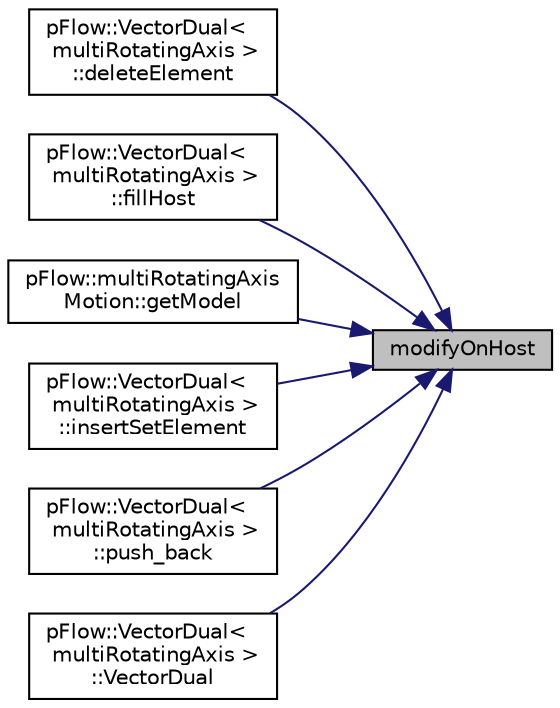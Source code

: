 digraph "modifyOnHost"
{
 // LATEX_PDF_SIZE
  edge [fontname="Helvetica",fontsize="10",labelfontname="Helvetica",labelfontsize="10"];
  node [fontname="Helvetica",fontsize="10",shape=record];
  rankdir="RL";
  Node1 [label="modifyOnHost",height=0.2,width=0.4,color="black", fillcolor="grey75", style="filled", fontcolor="black",tooltip=" "];
  Node1 -> Node2 [dir="back",color="midnightblue",fontsize="10",style="solid",fontname="Helvetica"];
  Node2 [label="pFlow::VectorDual\<\l multiRotatingAxis \>\l::deleteElement",height=0.2,width=0.4,color="black", fillcolor="white", style="filled",URL="$classpFlow_1_1VectorDual.html#ae3f21fcefd35e2538e7da6e933c8baeb",tooltip=" "];
  Node1 -> Node3 [dir="back",color="midnightblue",fontsize="10",style="solid",fontname="Helvetica"];
  Node3 [label="pFlow::VectorDual\<\l multiRotatingAxis \>\l::fillHost",height=0.2,width=0.4,color="black", fillcolor="white", style="filled",URL="$classpFlow_1_1VectorDual.html#ac8517ccc8a98e9d29639d48b538c8326",tooltip=" "];
  Node1 -> Node4 [dir="back",color="midnightblue",fontsize="10",style="solid",fontname="Helvetica"];
  Node4 [label="pFlow::multiRotatingAxis\lMotion::getModel",height=0.2,width=0.4,color="black", fillcolor="white", style="filled",URL="$classpFlow_1_1multiRotatingAxisMotion.html#ad154666086a654ab29cbb515fec9bf4e",tooltip="Retrun motion model at time t."];
  Node1 -> Node5 [dir="back",color="midnightblue",fontsize="10",style="solid",fontname="Helvetica"];
  Node5 [label="pFlow::VectorDual\<\l multiRotatingAxis \>\l::insertSetElement",height=0.2,width=0.4,color="black", fillcolor="white", style="filled",URL="$classpFlow_1_1VectorDual.html#a34bb429dcb71153499f3ef45195b2071",tooltip=" "];
  Node1 -> Node6 [dir="back",color="midnightblue",fontsize="10",style="solid",fontname="Helvetica"];
  Node6 [label="pFlow::VectorDual\<\l multiRotatingAxis \>\l::push_back",height=0.2,width=0.4,color="black", fillcolor="white", style="filled",URL="$classpFlow_1_1VectorDual.html#aa212f884f1d546a284420c4b752933a7",tooltip=" "];
  Node1 -> Node7 [dir="back",color="midnightblue",fontsize="10",style="solid",fontname="Helvetica"];
  Node7 [label="pFlow::VectorDual\<\l multiRotatingAxis \>\l::VectorDual",height=0.2,width=0.4,color="black", fillcolor="white", style="filled",URL="$classpFlow_1_1VectorDual.html#ab7f0830b2be8e43e447b0030b53fbfbf",tooltip=" "];
}
